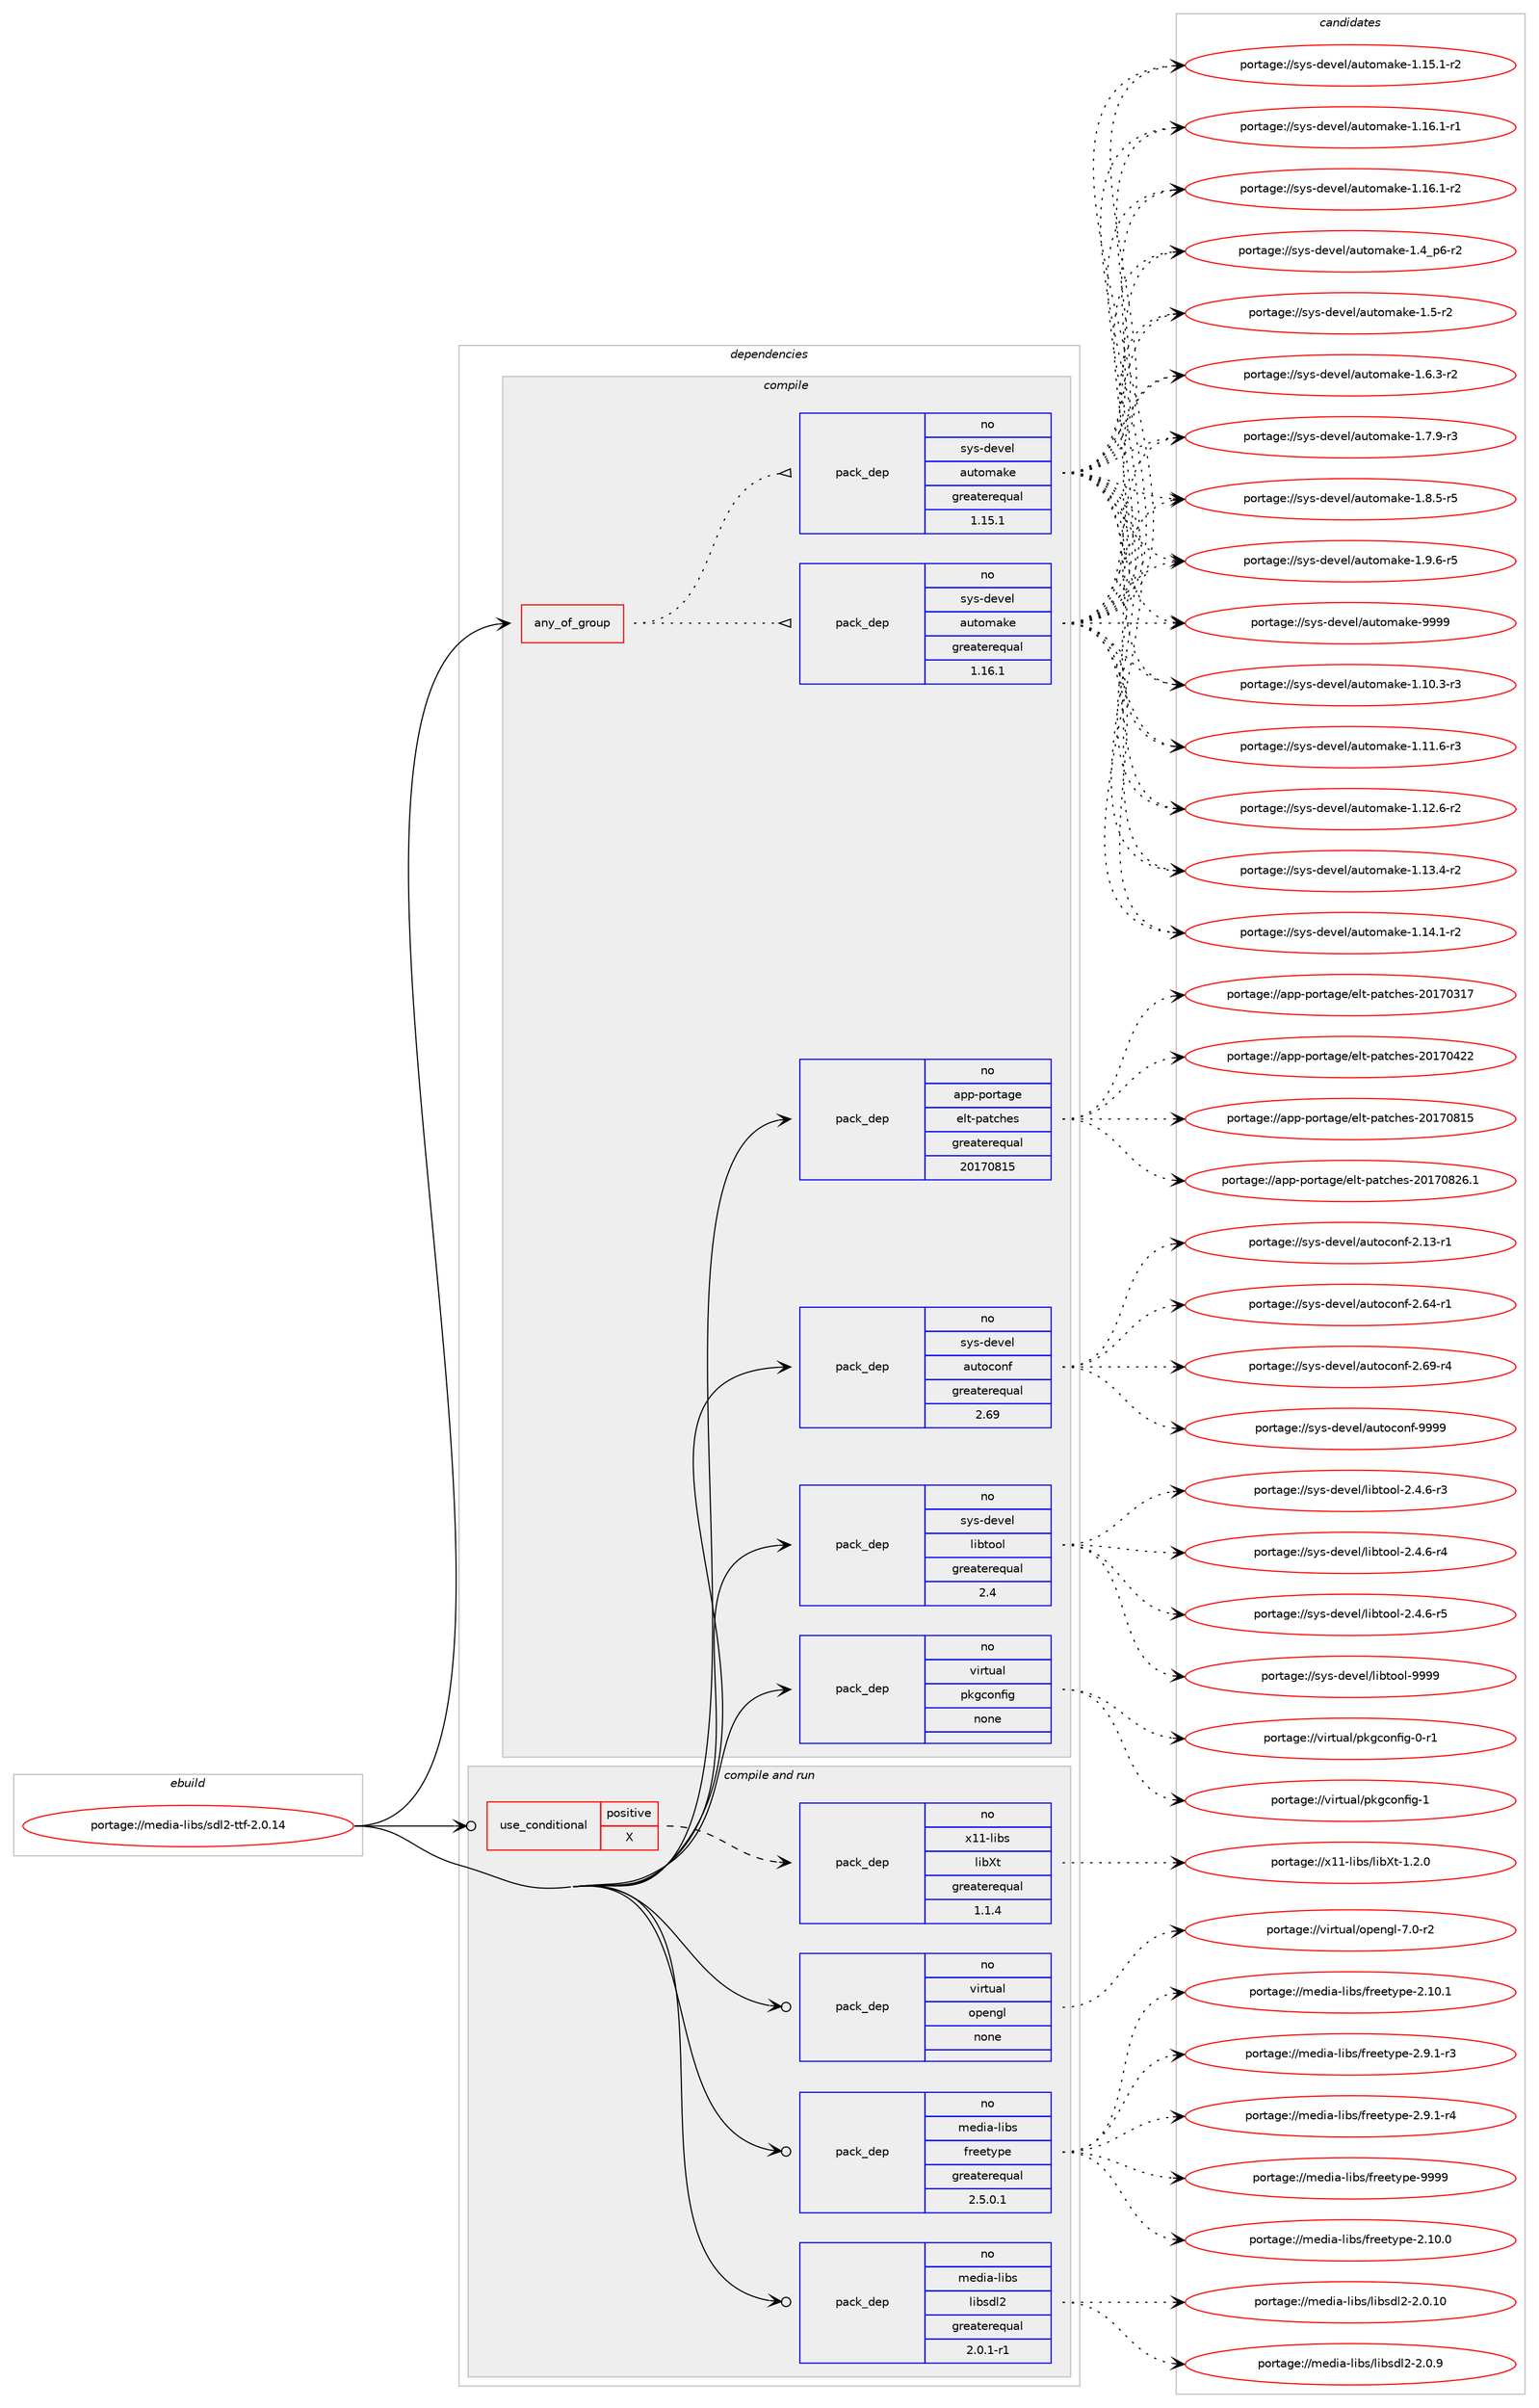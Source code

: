 digraph prolog {

# *************
# Graph options
# *************

newrank=true;
concentrate=true;
compound=true;
graph [rankdir=LR,fontname=Helvetica,fontsize=10,ranksep=1.5];#, ranksep=2.5, nodesep=0.2];
edge  [arrowhead=vee];
node  [fontname=Helvetica,fontsize=10];

# **********
# The ebuild
# **********

subgraph cluster_leftcol {
color=gray;
rank=same;
label=<<i>ebuild</i>>;
id [label="portage://media-libs/sdl2-ttf-2.0.14", color=red, width=4, href="../media-libs/sdl2-ttf-2.0.14.svg"];
}

# ****************
# The dependencies
# ****************

subgraph cluster_midcol {
color=gray;
label=<<i>dependencies</i>>;
subgraph cluster_compile {
fillcolor="#eeeeee";
style=filled;
label=<<i>compile</i>>;
subgraph any5196 {
dependency324419 [label=<<TABLE BORDER="0" CELLBORDER="1" CELLSPACING="0" CELLPADDING="4"><TR><TD CELLPADDING="10">any_of_group</TD></TR></TABLE>>, shape=none, color=red];subgraph pack237973 {
dependency324420 [label=<<TABLE BORDER="0" CELLBORDER="1" CELLSPACING="0" CELLPADDING="4" WIDTH="220"><TR><TD ROWSPAN="6" CELLPADDING="30">pack_dep</TD></TR><TR><TD WIDTH="110">no</TD></TR><TR><TD>sys-devel</TD></TR><TR><TD>automake</TD></TR><TR><TD>greaterequal</TD></TR><TR><TD>1.16.1</TD></TR></TABLE>>, shape=none, color=blue];
}
dependency324419:e -> dependency324420:w [weight=20,style="dotted",arrowhead="oinv"];
subgraph pack237974 {
dependency324421 [label=<<TABLE BORDER="0" CELLBORDER="1" CELLSPACING="0" CELLPADDING="4" WIDTH="220"><TR><TD ROWSPAN="6" CELLPADDING="30">pack_dep</TD></TR><TR><TD WIDTH="110">no</TD></TR><TR><TD>sys-devel</TD></TR><TR><TD>automake</TD></TR><TR><TD>greaterequal</TD></TR><TR><TD>1.15.1</TD></TR></TABLE>>, shape=none, color=blue];
}
dependency324419:e -> dependency324421:w [weight=20,style="dotted",arrowhead="oinv"];
}
id:e -> dependency324419:w [weight=20,style="solid",arrowhead="vee"];
subgraph pack237975 {
dependency324422 [label=<<TABLE BORDER="0" CELLBORDER="1" CELLSPACING="0" CELLPADDING="4" WIDTH="220"><TR><TD ROWSPAN="6" CELLPADDING="30">pack_dep</TD></TR><TR><TD WIDTH="110">no</TD></TR><TR><TD>app-portage</TD></TR><TR><TD>elt-patches</TD></TR><TR><TD>greaterequal</TD></TR><TR><TD>20170815</TD></TR></TABLE>>, shape=none, color=blue];
}
id:e -> dependency324422:w [weight=20,style="solid",arrowhead="vee"];
subgraph pack237976 {
dependency324423 [label=<<TABLE BORDER="0" CELLBORDER="1" CELLSPACING="0" CELLPADDING="4" WIDTH="220"><TR><TD ROWSPAN="6" CELLPADDING="30">pack_dep</TD></TR><TR><TD WIDTH="110">no</TD></TR><TR><TD>sys-devel</TD></TR><TR><TD>autoconf</TD></TR><TR><TD>greaterequal</TD></TR><TR><TD>2.69</TD></TR></TABLE>>, shape=none, color=blue];
}
id:e -> dependency324423:w [weight=20,style="solid",arrowhead="vee"];
subgraph pack237977 {
dependency324424 [label=<<TABLE BORDER="0" CELLBORDER="1" CELLSPACING="0" CELLPADDING="4" WIDTH="220"><TR><TD ROWSPAN="6" CELLPADDING="30">pack_dep</TD></TR><TR><TD WIDTH="110">no</TD></TR><TR><TD>sys-devel</TD></TR><TR><TD>libtool</TD></TR><TR><TD>greaterequal</TD></TR><TR><TD>2.4</TD></TR></TABLE>>, shape=none, color=blue];
}
id:e -> dependency324424:w [weight=20,style="solid",arrowhead="vee"];
subgraph pack237978 {
dependency324425 [label=<<TABLE BORDER="0" CELLBORDER="1" CELLSPACING="0" CELLPADDING="4" WIDTH="220"><TR><TD ROWSPAN="6" CELLPADDING="30">pack_dep</TD></TR><TR><TD WIDTH="110">no</TD></TR><TR><TD>virtual</TD></TR><TR><TD>pkgconfig</TD></TR><TR><TD>none</TD></TR><TR><TD></TD></TR></TABLE>>, shape=none, color=blue];
}
id:e -> dependency324425:w [weight=20,style="solid",arrowhead="vee"];
}
subgraph cluster_compileandrun {
fillcolor="#eeeeee";
style=filled;
label=<<i>compile and run</i>>;
subgraph cond81119 {
dependency324426 [label=<<TABLE BORDER="0" CELLBORDER="1" CELLSPACING="0" CELLPADDING="4"><TR><TD ROWSPAN="3" CELLPADDING="10">use_conditional</TD></TR><TR><TD>positive</TD></TR><TR><TD>X</TD></TR></TABLE>>, shape=none, color=red];
subgraph pack237979 {
dependency324427 [label=<<TABLE BORDER="0" CELLBORDER="1" CELLSPACING="0" CELLPADDING="4" WIDTH="220"><TR><TD ROWSPAN="6" CELLPADDING="30">pack_dep</TD></TR><TR><TD WIDTH="110">no</TD></TR><TR><TD>x11-libs</TD></TR><TR><TD>libXt</TD></TR><TR><TD>greaterequal</TD></TR><TR><TD>1.1.4</TD></TR></TABLE>>, shape=none, color=blue];
}
dependency324426:e -> dependency324427:w [weight=20,style="dashed",arrowhead="vee"];
}
id:e -> dependency324426:w [weight=20,style="solid",arrowhead="odotvee"];
subgraph pack237980 {
dependency324428 [label=<<TABLE BORDER="0" CELLBORDER="1" CELLSPACING="0" CELLPADDING="4" WIDTH="220"><TR><TD ROWSPAN="6" CELLPADDING="30">pack_dep</TD></TR><TR><TD WIDTH="110">no</TD></TR><TR><TD>media-libs</TD></TR><TR><TD>freetype</TD></TR><TR><TD>greaterequal</TD></TR><TR><TD>2.5.0.1</TD></TR></TABLE>>, shape=none, color=blue];
}
id:e -> dependency324428:w [weight=20,style="solid",arrowhead="odotvee"];
subgraph pack237981 {
dependency324429 [label=<<TABLE BORDER="0" CELLBORDER="1" CELLSPACING="0" CELLPADDING="4" WIDTH="220"><TR><TD ROWSPAN="6" CELLPADDING="30">pack_dep</TD></TR><TR><TD WIDTH="110">no</TD></TR><TR><TD>media-libs</TD></TR><TR><TD>libsdl2</TD></TR><TR><TD>greaterequal</TD></TR><TR><TD>2.0.1-r1</TD></TR></TABLE>>, shape=none, color=blue];
}
id:e -> dependency324429:w [weight=20,style="solid",arrowhead="odotvee"];
subgraph pack237982 {
dependency324430 [label=<<TABLE BORDER="0" CELLBORDER="1" CELLSPACING="0" CELLPADDING="4" WIDTH="220"><TR><TD ROWSPAN="6" CELLPADDING="30">pack_dep</TD></TR><TR><TD WIDTH="110">no</TD></TR><TR><TD>virtual</TD></TR><TR><TD>opengl</TD></TR><TR><TD>none</TD></TR><TR><TD></TD></TR></TABLE>>, shape=none, color=blue];
}
id:e -> dependency324430:w [weight=20,style="solid",arrowhead="odotvee"];
}
subgraph cluster_run {
fillcolor="#eeeeee";
style=filled;
label=<<i>run</i>>;
}
}

# **************
# The candidates
# **************

subgraph cluster_choices {
rank=same;
color=gray;
label=<<i>candidates</i>>;

subgraph choice237973 {
color=black;
nodesep=1;
choiceportage11512111545100101118101108479711711611110997107101454946494846514511451 [label="portage://sys-devel/automake-1.10.3-r3", color=red, width=4,href="../sys-devel/automake-1.10.3-r3.svg"];
choiceportage11512111545100101118101108479711711611110997107101454946494946544511451 [label="portage://sys-devel/automake-1.11.6-r3", color=red, width=4,href="../sys-devel/automake-1.11.6-r3.svg"];
choiceportage11512111545100101118101108479711711611110997107101454946495046544511450 [label="portage://sys-devel/automake-1.12.6-r2", color=red, width=4,href="../sys-devel/automake-1.12.6-r2.svg"];
choiceportage11512111545100101118101108479711711611110997107101454946495146524511450 [label="portage://sys-devel/automake-1.13.4-r2", color=red, width=4,href="../sys-devel/automake-1.13.4-r2.svg"];
choiceportage11512111545100101118101108479711711611110997107101454946495246494511450 [label="portage://sys-devel/automake-1.14.1-r2", color=red, width=4,href="../sys-devel/automake-1.14.1-r2.svg"];
choiceportage11512111545100101118101108479711711611110997107101454946495346494511450 [label="portage://sys-devel/automake-1.15.1-r2", color=red, width=4,href="../sys-devel/automake-1.15.1-r2.svg"];
choiceportage11512111545100101118101108479711711611110997107101454946495446494511449 [label="portage://sys-devel/automake-1.16.1-r1", color=red, width=4,href="../sys-devel/automake-1.16.1-r1.svg"];
choiceportage11512111545100101118101108479711711611110997107101454946495446494511450 [label="portage://sys-devel/automake-1.16.1-r2", color=red, width=4,href="../sys-devel/automake-1.16.1-r2.svg"];
choiceportage115121115451001011181011084797117116111109971071014549465295112544511450 [label="portage://sys-devel/automake-1.4_p6-r2", color=red, width=4,href="../sys-devel/automake-1.4_p6-r2.svg"];
choiceportage11512111545100101118101108479711711611110997107101454946534511450 [label="portage://sys-devel/automake-1.5-r2", color=red, width=4,href="../sys-devel/automake-1.5-r2.svg"];
choiceportage115121115451001011181011084797117116111109971071014549465446514511450 [label="portage://sys-devel/automake-1.6.3-r2", color=red, width=4,href="../sys-devel/automake-1.6.3-r2.svg"];
choiceportage115121115451001011181011084797117116111109971071014549465546574511451 [label="portage://sys-devel/automake-1.7.9-r3", color=red, width=4,href="../sys-devel/automake-1.7.9-r3.svg"];
choiceportage115121115451001011181011084797117116111109971071014549465646534511453 [label="portage://sys-devel/automake-1.8.5-r5", color=red, width=4,href="../sys-devel/automake-1.8.5-r5.svg"];
choiceportage115121115451001011181011084797117116111109971071014549465746544511453 [label="portage://sys-devel/automake-1.9.6-r5", color=red, width=4,href="../sys-devel/automake-1.9.6-r5.svg"];
choiceportage115121115451001011181011084797117116111109971071014557575757 [label="portage://sys-devel/automake-9999", color=red, width=4,href="../sys-devel/automake-9999.svg"];
dependency324420:e -> choiceportage11512111545100101118101108479711711611110997107101454946494846514511451:w [style=dotted,weight="100"];
dependency324420:e -> choiceportage11512111545100101118101108479711711611110997107101454946494946544511451:w [style=dotted,weight="100"];
dependency324420:e -> choiceportage11512111545100101118101108479711711611110997107101454946495046544511450:w [style=dotted,weight="100"];
dependency324420:e -> choiceportage11512111545100101118101108479711711611110997107101454946495146524511450:w [style=dotted,weight="100"];
dependency324420:e -> choiceportage11512111545100101118101108479711711611110997107101454946495246494511450:w [style=dotted,weight="100"];
dependency324420:e -> choiceportage11512111545100101118101108479711711611110997107101454946495346494511450:w [style=dotted,weight="100"];
dependency324420:e -> choiceportage11512111545100101118101108479711711611110997107101454946495446494511449:w [style=dotted,weight="100"];
dependency324420:e -> choiceportage11512111545100101118101108479711711611110997107101454946495446494511450:w [style=dotted,weight="100"];
dependency324420:e -> choiceportage115121115451001011181011084797117116111109971071014549465295112544511450:w [style=dotted,weight="100"];
dependency324420:e -> choiceportage11512111545100101118101108479711711611110997107101454946534511450:w [style=dotted,weight="100"];
dependency324420:e -> choiceportage115121115451001011181011084797117116111109971071014549465446514511450:w [style=dotted,weight="100"];
dependency324420:e -> choiceportage115121115451001011181011084797117116111109971071014549465546574511451:w [style=dotted,weight="100"];
dependency324420:e -> choiceportage115121115451001011181011084797117116111109971071014549465646534511453:w [style=dotted,weight="100"];
dependency324420:e -> choiceportage115121115451001011181011084797117116111109971071014549465746544511453:w [style=dotted,weight="100"];
dependency324420:e -> choiceportage115121115451001011181011084797117116111109971071014557575757:w [style=dotted,weight="100"];
}
subgraph choice237974 {
color=black;
nodesep=1;
choiceportage11512111545100101118101108479711711611110997107101454946494846514511451 [label="portage://sys-devel/automake-1.10.3-r3", color=red, width=4,href="../sys-devel/automake-1.10.3-r3.svg"];
choiceportage11512111545100101118101108479711711611110997107101454946494946544511451 [label="portage://sys-devel/automake-1.11.6-r3", color=red, width=4,href="../sys-devel/automake-1.11.6-r3.svg"];
choiceportage11512111545100101118101108479711711611110997107101454946495046544511450 [label="portage://sys-devel/automake-1.12.6-r2", color=red, width=4,href="../sys-devel/automake-1.12.6-r2.svg"];
choiceportage11512111545100101118101108479711711611110997107101454946495146524511450 [label="portage://sys-devel/automake-1.13.4-r2", color=red, width=4,href="../sys-devel/automake-1.13.4-r2.svg"];
choiceportage11512111545100101118101108479711711611110997107101454946495246494511450 [label="portage://sys-devel/automake-1.14.1-r2", color=red, width=4,href="../sys-devel/automake-1.14.1-r2.svg"];
choiceportage11512111545100101118101108479711711611110997107101454946495346494511450 [label="portage://sys-devel/automake-1.15.1-r2", color=red, width=4,href="../sys-devel/automake-1.15.1-r2.svg"];
choiceportage11512111545100101118101108479711711611110997107101454946495446494511449 [label="portage://sys-devel/automake-1.16.1-r1", color=red, width=4,href="../sys-devel/automake-1.16.1-r1.svg"];
choiceportage11512111545100101118101108479711711611110997107101454946495446494511450 [label="portage://sys-devel/automake-1.16.1-r2", color=red, width=4,href="../sys-devel/automake-1.16.1-r2.svg"];
choiceportage115121115451001011181011084797117116111109971071014549465295112544511450 [label="portage://sys-devel/automake-1.4_p6-r2", color=red, width=4,href="../sys-devel/automake-1.4_p6-r2.svg"];
choiceportage11512111545100101118101108479711711611110997107101454946534511450 [label="portage://sys-devel/automake-1.5-r2", color=red, width=4,href="../sys-devel/automake-1.5-r2.svg"];
choiceportage115121115451001011181011084797117116111109971071014549465446514511450 [label="portage://sys-devel/automake-1.6.3-r2", color=red, width=4,href="../sys-devel/automake-1.6.3-r2.svg"];
choiceportage115121115451001011181011084797117116111109971071014549465546574511451 [label="portage://sys-devel/automake-1.7.9-r3", color=red, width=4,href="../sys-devel/automake-1.7.9-r3.svg"];
choiceportage115121115451001011181011084797117116111109971071014549465646534511453 [label="portage://sys-devel/automake-1.8.5-r5", color=red, width=4,href="../sys-devel/automake-1.8.5-r5.svg"];
choiceportage115121115451001011181011084797117116111109971071014549465746544511453 [label="portage://sys-devel/automake-1.9.6-r5", color=red, width=4,href="../sys-devel/automake-1.9.6-r5.svg"];
choiceportage115121115451001011181011084797117116111109971071014557575757 [label="portage://sys-devel/automake-9999", color=red, width=4,href="../sys-devel/automake-9999.svg"];
dependency324421:e -> choiceportage11512111545100101118101108479711711611110997107101454946494846514511451:w [style=dotted,weight="100"];
dependency324421:e -> choiceportage11512111545100101118101108479711711611110997107101454946494946544511451:w [style=dotted,weight="100"];
dependency324421:e -> choiceportage11512111545100101118101108479711711611110997107101454946495046544511450:w [style=dotted,weight="100"];
dependency324421:e -> choiceportage11512111545100101118101108479711711611110997107101454946495146524511450:w [style=dotted,weight="100"];
dependency324421:e -> choiceportage11512111545100101118101108479711711611110997107101454946495246494511450:w [style=dotted,weight="100"];
dependency324421:e -> choiceportage11512111545100101118101108479711711611110997107101454946495346494511450:w [style=dotted,weight="100"];
dependency324421:e -> choiceportage11512111545100101118101108479711711611110997107101454946495446494511449:w [style=dotted,weight="100"];
dependency324421:e -> choiceportage11512111545100101118101108479711711611110997107101454946495446494511450:w [style=dotted,weight="100"];
dependency324421:e -> choiceportage115121115451001011181011084797117116111109971071014549465295112544511450:w [style=dotted,weight="100"];
dependency324421:e -> choiceportage11512111545100101118101108479711711611110997107101454946534511450:w [style=dotted,weight="100"];
dependency324421:e -> choiceportage115121115451001011181011084797117116111109971071014549465446514511450:w [style=dotted,weight="100"];
dependency324421:e -> choiceportage115121115451001011181011084797117116111109971071014549465546574511451:w [style=dotted,weight="100"];
dependency324421:e -> choiceportage115121115451001011181011084797117116111109971071014549465646534511453:w [style=dotted,weight="100"];
dependency324421:e -> choiceportage115121115451001011181011084797117116111109971071014549465746544511453:w [style=dotted,weight="100"];
dependency324421:e -> choiceportage115121115451001011181011084797117116111109971071014557575757:w [style=dotted,weight="100"];
}
subgraph choice237975 {
color=black;
nodesep=1;
choiceportage97112112451121111141169710310147101108116451129711699104101115455048495548514955 [label="portage://app-portage/elt-patches-20170317", color=red, width=4,href="../app-portage/elt-patches-20170317.svg"];
choiceportage97112112451121111141169710310147101108116451129711699104101115455048495548525050 [label="portage://app-portage/elt-patches-20170422", color=red, width=4,href="../app-portage/elt-patches-20170422.svg"];
choiceportage97112112451121111141169710310147101108116451129711699104101115455048495548564953 [label="portage://app-portage/elt-patches-20170815", color=red, width=4,href="../app-portage/elt-patches-20170815.svg"];
choiceportage971121124511211111411697103101471011081164511297116991041011154550484955485650544649 [label="portage://app-portage/elt-patches-20170826.1", color=red, width=4,href="../app-portage/elt-patches-20170826.1.svg"];
dependency324422:e -> choiceportage97112112451121111141169710310147101108116451129711699104101115455048495548514955:w [style=dotted,weight="100"];
dependency324422:e -> choiceportage97112112451121111141169710310147101108116451129711699104101115455048495548525050:w [style=dotted,weight="100"];
dependency324422:e -> choiceportage97112112451121111141169710310147101108116451129711699104101115455048495548564953:w [style=dotted,weight="100"];
dependency324422:e -> choiceportage971121124511211111411697103101471011081164511297116991041011154550484955485650544649:w [style=dotted,weight="100"];
}
subgraph choice237976 {
color=black;
nodesep=1;
choiceportage1151211154510010111810110847971171161119911111010245504649514511449 [label="portage://sys-devel/autoconf-2.13-r1", color=red, width=4,href="../sys-devel/autoconf-2.13-r1.svg"];
choiceportage1151211154510010111810110847971171161119911111010245504654524511449 [label="portage://sys-devel/autoconf-2.64-r1", color=red, width=4,href="../sys-devel/autoconf-2.64-r1.svg"];
choiceportage1151211154510010111810110847971171161119911111010245504654574511452 [label="portage://sys-devel/autoconf-2.69-r4", color=red, width=4,href="../sys-devel/autoconf-2.69-r4.svg"];
choiceportage115121115451001011181011084797117116111991111101024557575757 [label="portage://sys-devel/autoconf-9999", color=red, width=4,href="../sys-devel/autoconf-9999.svg"];
dependency324423:e -> choiceportage1151211154510010111810110847971171161119911111010245504649514511449:w [style=dotted,weight="100"];
dependency324423:e -> choiceportage1151211154510010111810110847971171161119911111010245504654524511449:w [style=dotted,weight="100"];
dependency324423:e -> choiceportage1151211154510010111810110847971171161119911111010245504654574511452:w [style=dotted,weight="100"];
dependency324423:e -> choiceportage115121115451001011181011084797117116111991111101024557575757:w [style=dotted,weight="100"];
}
subgraph choice237977 {
color=black;
nodesep=1;
choiceportage1151211154510010111810110847108105981161111111084550465246544511451 [label="portage://sys-devel/libtool-2.4.6-r3", color=red, width=4,href="../sys-devel/libtool-2.4.6-r3.svg"];
choiceportage1151211154510010111810110847108105981161111111084550465246544511452 [label="portage://sys-devel/libtool-2.4.6-r4", color=red, width=4,href="../sys-devel/libtool-2.4.6-r4.svg"];
choiceportage1151211154510010111810110847108105981161111111084550465246544511453 [label="portage://sys-devel/libtool-2.4.6-r5", color=red, width=4,href="../sys-devel/libtool-2.4.6-r5.svg"];
choiceportage1151211154510010111810110847108105981161111111084557575757 [label="portage://sys-devel/libtool-9999", color=red, width=4,href="../sys-devel/libtool-9999.svg"];
dependency324424:e -> choiceportage1151211154510010111810110847108105981161111111084550465246544511451:w [style=dotted,weight="100"];
dependency324424:e -> choiceportage1151211154510010111810110847108105981161111111084550465246544511452:w [style=dotted,weight="100"];
dependency324424:e -> choiceportage1151211154510010111810110847108105981161111111084550465246544511453:w [style=dotted,weight="100"];
dependency324424:e -> choiceportage1151211154510010111810110847108105981161111111084557575757:w [style=dotted,weight="100"];
}
subgraph choice237978 {
color=black;
nodesep=1;
choiceportage11810511411611797108471121071039911111010210510345484511449 [label="portage://virtual/pkgconfig-0-r1", color=red, width=4,href="../virtual/pkgconfig-0-r1.svg"];
choiceportage1181051141161179710847112107103991111101021051034549 [label="portage://virtual/pkgconfig-1", color=red, width=4,href="../virtual/pkgconfig-1.svg"];
dependency324425:e -> choiceportage11810511411611797108471121071039911111010210510345484511449:w [style=dotted,weight="100"];
dependency324425:e -> choiceportage1181051141161179710847112107103991111101021051034549:w [style=dotted,weight="100"];
}
subgraph choice237979 {
color=black;
nodesep=1;
choiceportage12049494510810598115471081059888116454946504648 [label="portage://x11-libs/libXt-1.2.0", color=red, width=4,href="../x11-libs/libXt-1.2.0.svg"];
dependency324427:e -> choiceportage12049494510810598115471081059888116454946504648:w [style=dotted,weight="100"];
}
subgraph choice237980 {
color=black;
nodesep=1;
choiceportage1091011001059745108105981154710211410110111612111210145504649484648 [label="portage://media-libs/freetype-2.10.0", color=red, width=4,href="../media-libs/freetype-2.10.0.svg"];
choiceportage1091011001059745108105981154710211410110111612111210145504649484649 [label="portage://media-libs/freetype-2.10.1", color=red, width=4,href="../media-libs/freetype-2.10.1.svg"];
choiceportage109101100105974510810598115471021141011011161211121014550465746494511451 [label="portage://media-libs/freetype-2.9.1-r3", color=red, width=4,href="../media-libs/freetype-2.9.1-r3.svg"];
choiceportage109101100105974510810598115471021141011011161211121014550465746494511452 [label="portage://media-libs/freetype-2.9.1-r4", color=red, width=4,href="../media-libs/freetype-2.9.1-r4.svg"];
choiceportage109101100105974510810598115471021141011011161211121014557575757 [label="portage://media-libs/freetype-9999", color=red, width=4,href="../media-libs/freetype-9999.svg"];
dependency324428:e -> choiceportage1091011001059745108105981154710211410110111612111210145504649484648:w [style=dotted,weight="100"];
dependency324428:e -> choiceportage1091011001059745108105981154710211410110111612111210145504649484649:w [style=dotted,weight="100"];
dependency324428:e -> choiceportage109101100105974510810598115471021141011011161211121014550465746494511451:w [style=dotted,weight="100"];
dependency324428:e -> choiceportage109101100105974510810598115471021141011011161211121014550465746494511452:w [style=dotted,weight="100"];
dependency324428:e -> choiceportage109101100105974510810598115471021141011011161211121014557575757:w [style=dotted,weight="100"];
}
subgraph choice237981 {
color=black;
nodesep=1;
choiceportage10910110010597451081059811547108105981151001085045504648464948 [label="portage://media-libs/libsdl2-2.0.10", color=red, width=4,href="../media-libs/libsdl2-2.0.10.svg"];
choiceportage109101100105974510810598115471081059811510010850455046484657 [label="portage://media-libs/libsdl2-2.0.9", color=red, width=4,href="../media-libs/libsdl2-2.0.9.svg"];
dependency324429:e -> choiceportage10910110010597451081059811547108105981151001085045504648464948:w [style=dotted,weight="100"];
dependency324429:e -> choiceportage109101100105974510810598115471081059811510010850455046484657:w [style=dotted,weight="100"];
}
subgraph choice237982 {
color=black;
nodesep=1;
choiceportage1181051141161179710847111112101110103108455546484511450 [label="portage://virtual/opengl-7.0-r2", color=red, width=4,href="../virtual/opengl-7.0-r2.svg"];
dependency324430:e -> choiceportage1181051141161179710847111112101110103108455546484511450:w [style=dotted,weight="100"];
}
}

}
